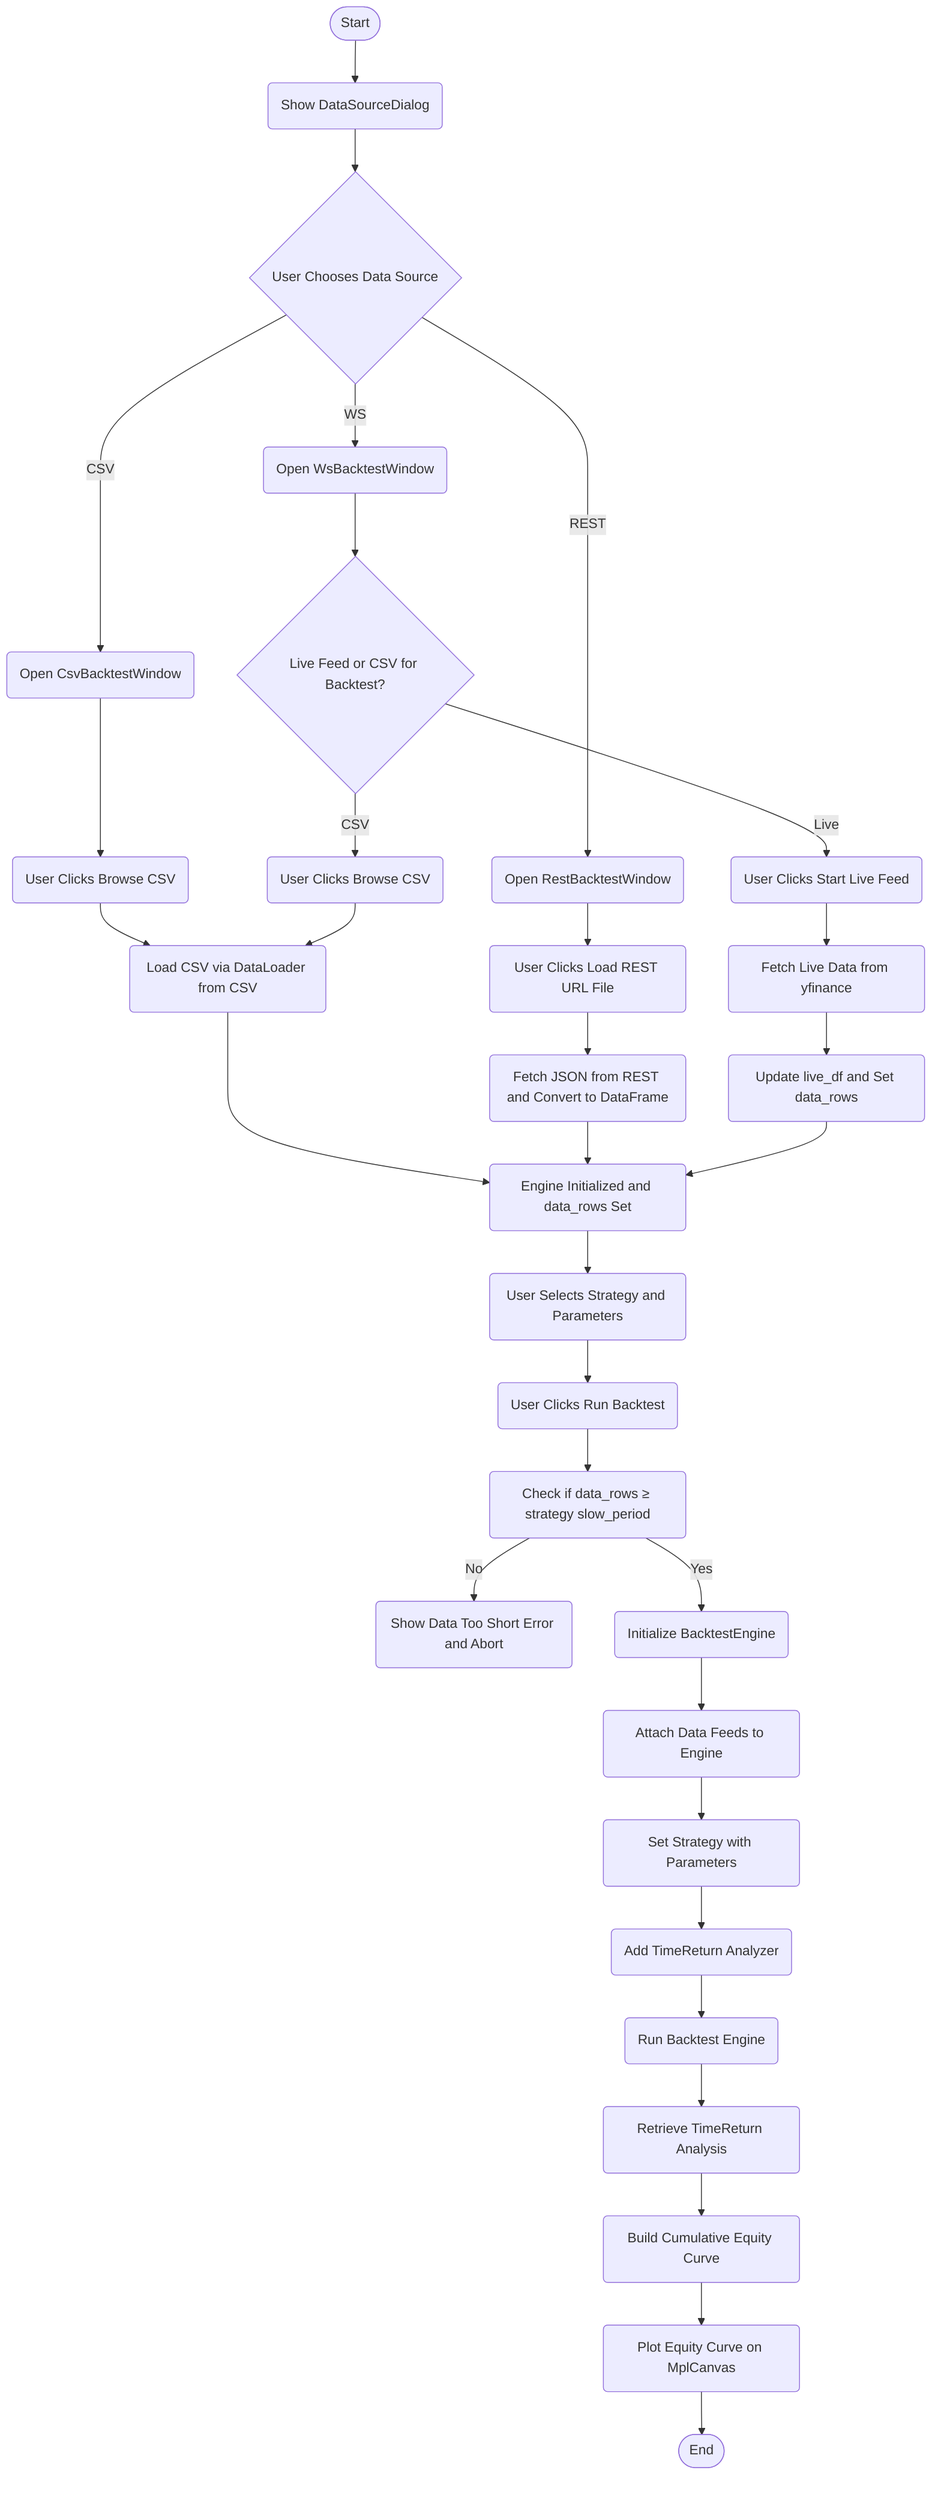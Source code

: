 flowchart TB
    A([Start]) --> B(Show DataSourceDialog)
    B --> C{User Chooses Data Source}
    C -->|CSV| D(Open CsvBacktestWindow)
    C -->|REST| E(Open RestBacktestWindow)
    C -->|WS| F(Open WsBacktestWindow)

    %% CSV Branch
    D --> G(User Clicks Browse CSV)
    G --> L(Load CSV via DataLoader from CSV)
    L --> O(Engine Initialized and data_rows Set)

    %% REST Branch
    E --> H(User Clicks Load REST URL File)
    H --> M(Fetch JSON from REST and Convert to DataFrame)
    M --> O

    %% WS Branch
    F --> I{Live Feed or CSV for Backtest?}
    I -->|Live| J(User Clicks Start Live Feed)
    I -->|CSV| K(User Clicks Browse CSV)
    K --> L
    J --> N(Fetch Live Data from yfinance)
    N --> P(Update live_df and Set data_rows)
    P --> O

    %% After Data is Loaded
    O --> Q(User Selects Strategy and Parameters)
    Q --> R(User Clicks Run Backtest)
    R --> S(Check if data_rows ≥ strategy slow_period)
    S -->|No| T(Show Data Too Short Error and Abort)
    S -->|Yes| U(Initialize BacktestEngine)
    U --> V(Attach Data Feeds to Engine)
    V --> W(Set Strategy with Parameters)
    W --> X(Add TimeReturn Analyzer)
    X --> Y(Run Backtest Engine)
    Y --> Z(Retrieve TimeReturn Analysis)
    Z --> AA(Build Cumulative Equity Curve)
    AA --> AB(Plot Equity Curve on MplCanvas)
    AB --> AC([End])